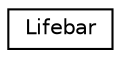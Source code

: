 digraph "Graphical Class Hierarchy"
{
 // LATEX_PDF_SIZE
  edge [fontname="Helvetica",fontsize="10",labelfontname="Helvetica",labelfontsize="10"];
  node [fontname="Helvetica",fontsize="10",shape=record];
  rankdir="LR";
  Node0 [label="Lifebar",height=0.2,width=0.4,color="black", fillcolor="white", style="filled",URL="$class_lifebar.html",tooltip="Classe représentant une barre de vie."];
}
